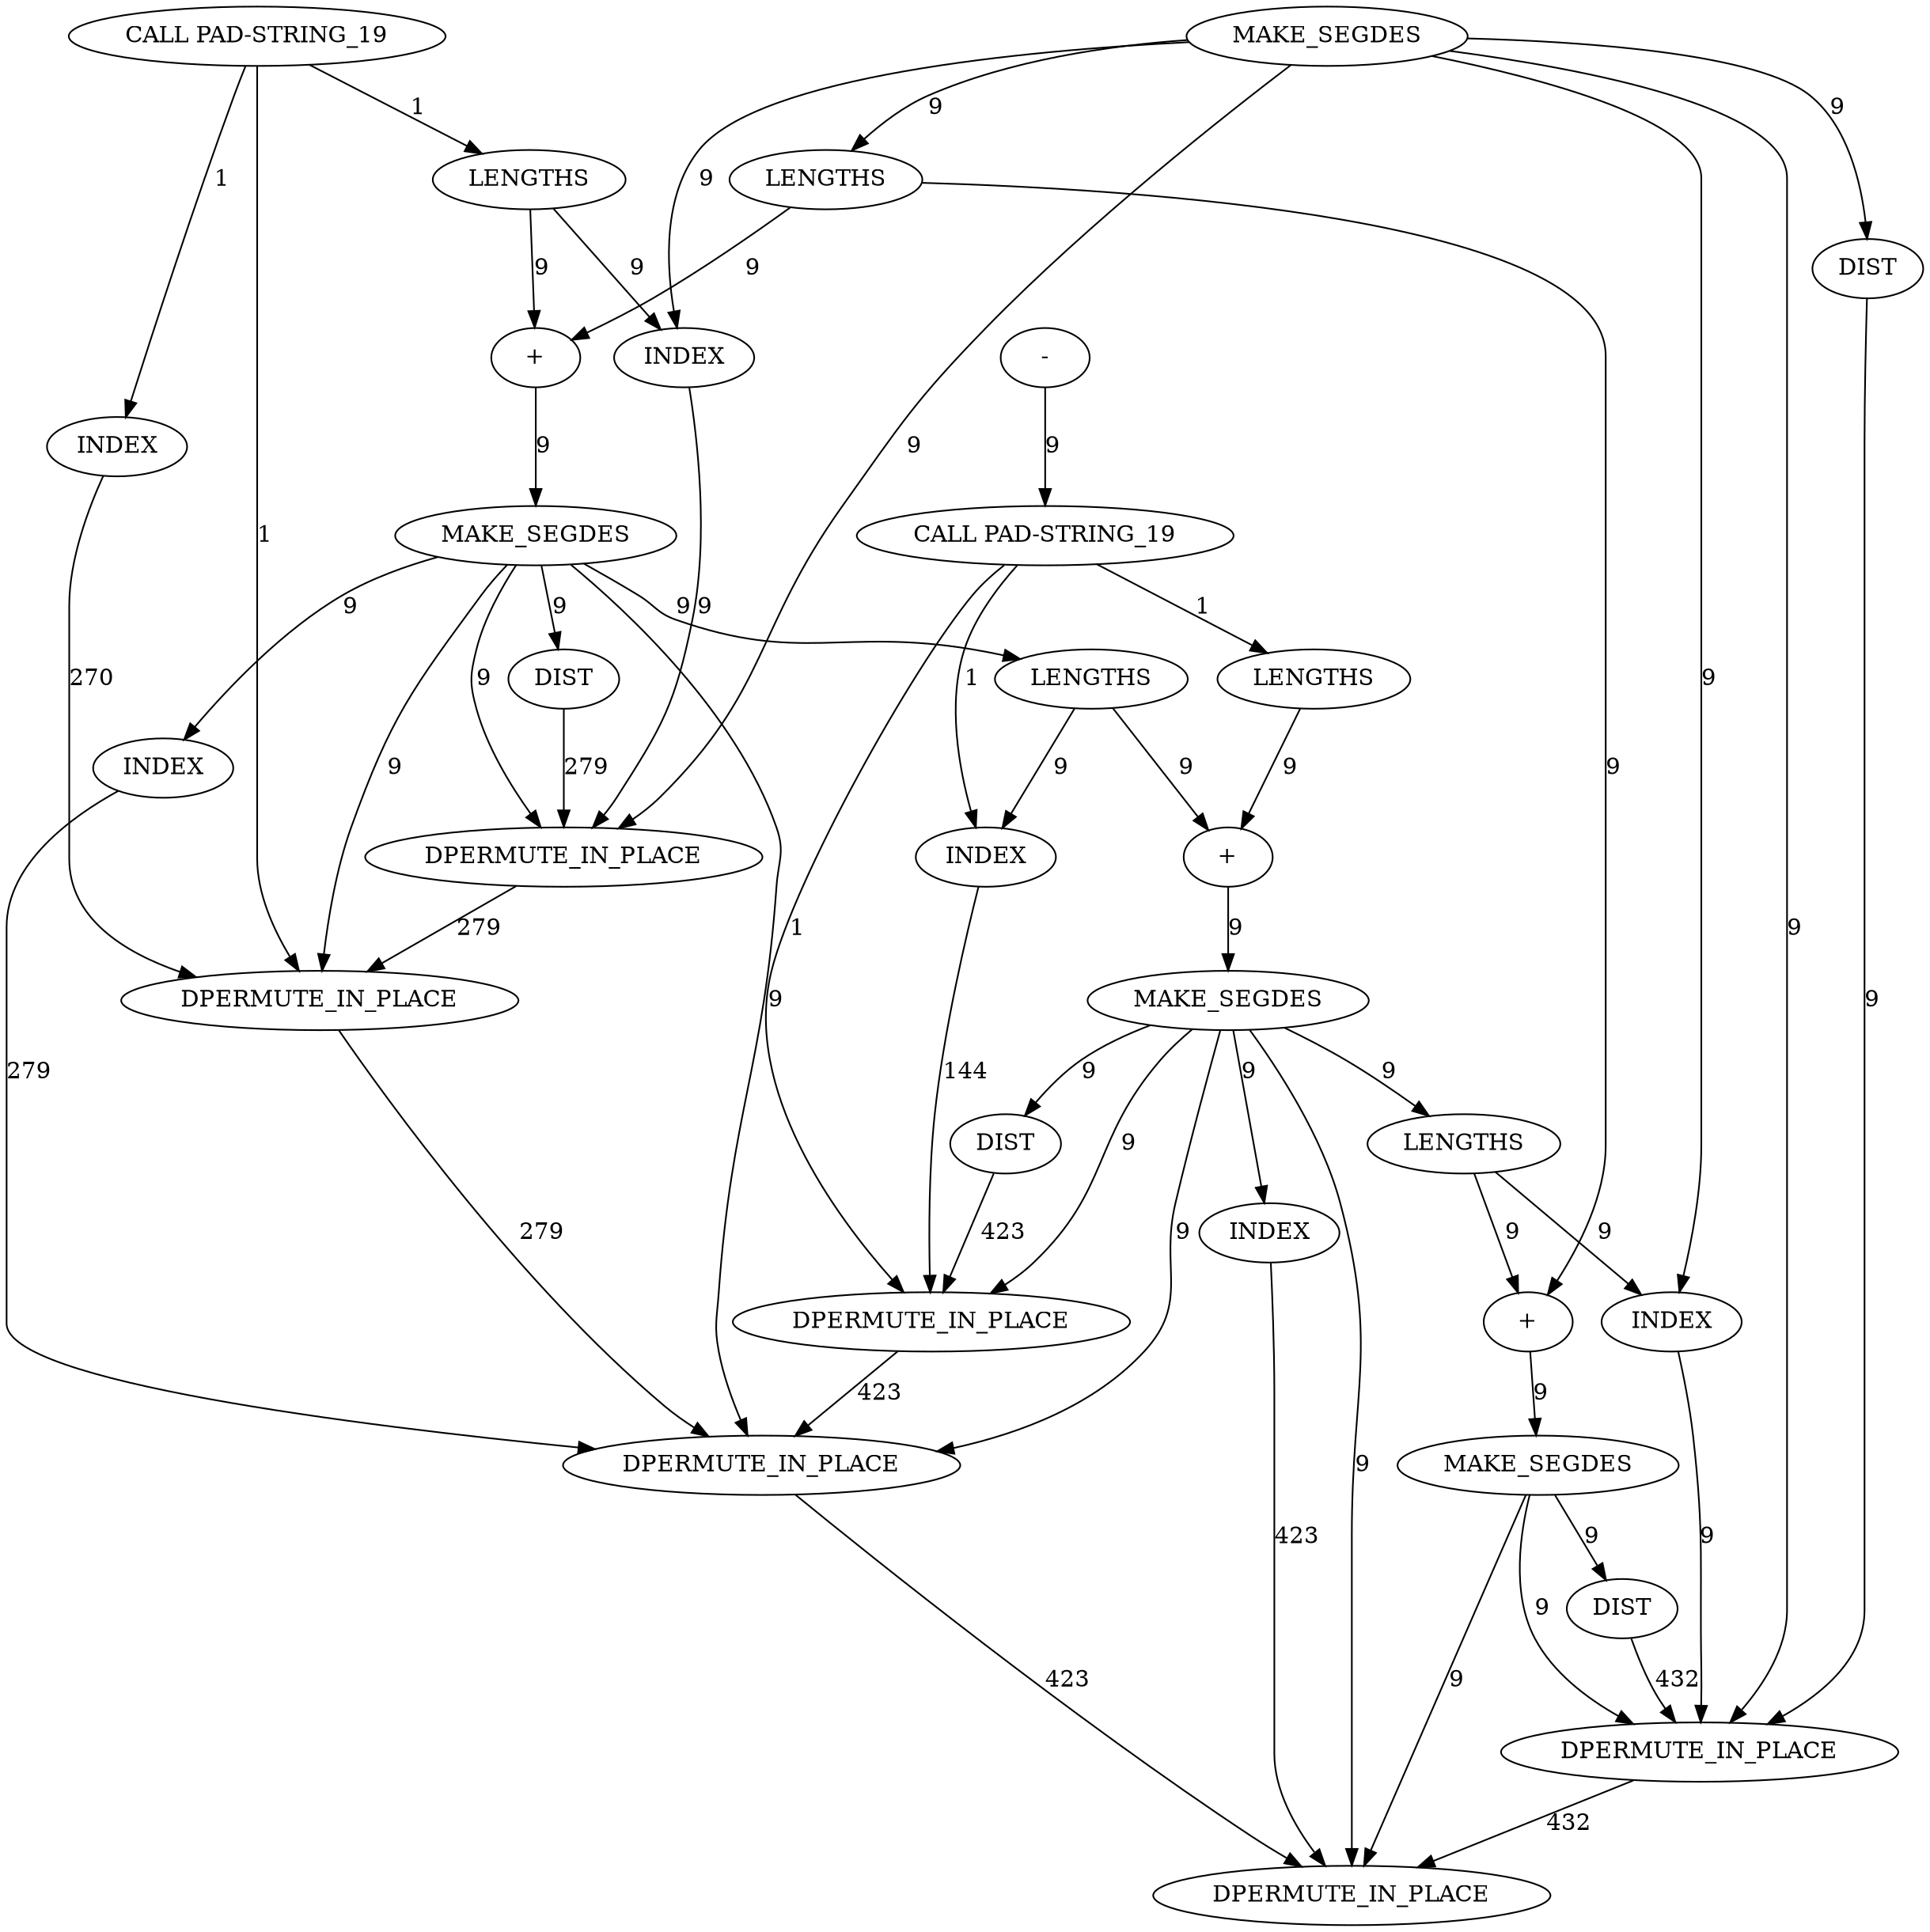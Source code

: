 digraph {
	cg_A_INST_3228 [label="CALL PAD-STRING_19" cost=0]
	cg_A_INST_16306 [label=DIST cost=2197]
	cg_A_INST_16196 [label="+" cost=343]
	cg_A_INST_16195 [label=LENGTHS cost=217]
	cg_A_INST_16496 [label=DPERMUTE_IN_PLACE cost=561]
	cg_A_INST_3222 [label=MAKE_SEGDES cost=343]
	cg_A_INST_16270 [label=MAKE_SEGDES cost=302]
	cg_A_INST_16177 [label=LENGTHS cost=343]
	cg_A_INST_16201 [label=MAKE_SEGDES cost=3271]
	cg_A_INST_16497 [label=DPERMUTE_IN_PLACE cost=985]
	cg_A_INST_16185 [label=INDEX cost=1717]
	cg_A_INST_16494 [label=DPERMUTE_IN_PLACE cost=1032]
	cg_A_INST_16276 [label=DIST cost=343]
	cg_A_INST_16350 [label=DIST cost=343]
	cg_A_INST_16316 [label=INDEX cost=1372]
	cg_A_INST_16339 [label="+" cost=217]
	cg_A_INST_16495 [label=DPERMUTE_IN_PLACE cost=1029]
	cg_A_INST_16328 [label=INDEX cost=1719]
	cg_A_INST_16173 [label=INDEX cost=3913]
	cg_A_INST_16344 [label=MAKE_SEGDES cost=384]
	cg_A_INST_16320 [label=LENGTHS cost=259]
	cg_A_INST_16242 [label=INDEX cost=1074]
	cg_A_INST_16265 [label="+" cost=176]
	cg_A_INST_16264 [label=LENGTHS cost=217]
	cg_A_INST_16254 [label=INDEX cost=1630]
	cg_A_INST_16232 [label="-" cost=342]
	cg_A_INST_16246 [label=LENGTHS cost=217]
	cg_A_INST_3220 [label="CALL PAD-STRING_19" cost=0]
	cg_A_INST_16493 [label=DPERMUTE_IN_PLACE cost=900]
	cg_A_INST_16492 [label=DPERMUTE_IN_PLACE cost=728]
	cg_A_INST_16207 [label=DIST cost=384]
	cg_A_INST_3228 -> cg_A_INST_16254 [label=1 cost=1]
	cg_A_INST_3228 -> cg_A_INST_16264 [label=1 cost=1]
	cg_A_INST_3228 -> cg_A_INST_16494 [label=1 cost=1]
	cg_A_INST_16306 -> cg_A_INST_16496 [label=9 cost=9]
	cg_A_INST_16196 -> cg_A_INST_16201 [label=9 cost=9]
	cg_A_INST_16195 -> cg_A_INST_16196 [label=9 cost=9]
	cg_A_INST_16195 -> cg_A_INST_16339 [label=9 cost=9]
	cg_A_INST_16496 -> cg_A_INST_16497 [label=432 cost=432]
	cg_A_INST_3222 -> cg_A_INST_16185 [label=9 cost=9]
	cg_A_INST_3222 -> cg_A_INST_16195 [label=9 cost=9]
	cg_A_INST_3222 -> cg_A_INST_16492 [label=9 cost=9]
	cg_A_INST_3222 -> cg_A_INST_16306 [label=9 cost=9]
	cg_A_INST_3222 -> cg_A_INST_16328 [label=9 cost=9]
	cg_A_INST_3222 -> cg_A_INST_16496 [label=9 cost=9]
	cg_A_INST_16270 -> cg_A_INST_16276 [label=9 cost=9]
	cg_A_INST_16270 -> cg_A_INST_16494 [label=9 cost=9]
	cg_A_INST_16270 -> cg_A_INST_16495 [label=9 cost=9]
	cg_A_INST_16270 -> cg_A_INST_16316 [label=9 cost=9]
	cg_A_INST_16270 -> cg_A_INST_16320 [label=9 cost=9]
	cg_A_INST_16270 -> cg_A_INST_16497 [label=9 cost=9]
	cg_A_INST_16177 -> cg_A_INST_16185 [label=9 cost=9]
	cg_A_INST_16177 -> cg_A_INST_16196 [label=9 cost=9]
	cg_A_INST_16201 -> cg_A_INST_16207 [label=9 cost=9]
	cg_A_INST_16201 -> cg_A_INST_16492 [label=9 cost=9]
	cg_A_INST_16201 -> cg_A_INST_16493 [label=9 cost=9]
	cg_A_INST_16201 -> cg_A_INST_16242 [label=9 cost=9]
	cg_A_INST_16201 -> cg_A_INST_16246 [label=9 cost=9]
	cg_A_INST_16201 -> cg_A_INST_16495 [label=9 cost=9]
	cg_A_INST_16185 -> cg_A_INST_16492 [label=9 cost=9]
	cg_A_INST_16494 -> cg_A_INST_16495 [label=423 cost=423]
	cg_A_INST_16276 -> cg_A_INST_16494 [label=423 cost=423]
	cg_A_INST_16350 -> cg_A_INST_16496 [label=432 cost=432]
	cg_A_INST_16316 -> cg_A_INST_16497 [label=423 cost=423]
	cg_A_INST_16339 -> cg_A_INST_16344 [label=9 cost=9]
	cg_A_INST_16495 -> cg_A_INST_16497 [label=423 cost=423]
	cg_A_INST_16328 -> cg_A_INST_16496 [label=9 cost=9]
	cg_A_INST_16173 -> cg_A_INST_16493 [label=270 cost=270]
	cg_A_INST_16344 -> cg_A_INST_16350 [label=9 cost=9]
	cg_A_INST_16344 -> cg_A_INST_16496 [label=9 cost=9]
	cg_A_INST_16344 -> cg_A_INST_16497 [label=9 cost=9]
	cg_A_INST_16320 -> cg_A_INST_16328 [label=9 cost=9]
	cg_A_INST_16320 -> cg_A_INST_16339 [label=9 cost=9]
	cg_A_INST_16242 -> cg_A_INST_16495 [label=279 cost=279]
	cg_A_INST_16265 -> cg_A_INST_16270 [label=9 cost=9]
	cg_A_INST_16264 -> cg_A_INST_16265 [label=9 cost=9]
	cg_A_INST_16254 -> cg_A_INST_16494 [label=144 cost=144]
	cg_A_INST_16232 -> cg_A_INST_3228 [label=9 cost=9]
	cg_A_INST_16246 -> cg_A_INST_16254 [label=9 cost=9]
	cg_A_INST_16246 -> cg_A_INST_16265 [label=9 cost=9]
	cg_A_INST_3220 -> cg_A_INST_16173 [label=1 cost=1]
	cg_A_INST_3220 -> cg_A_INST_16177 [label=1 cost=1]
	cg_A_INST_3220 -> cg_A_INST_16493 [label=1 cost=1]
	cg_A_INST_16493 -> cg_A_INST_16495 [label=279 cost=279]
	cg_A_INST_16492 -> cg_A_INST_16493 [label=279 cost=279]
	cg_A_INST_16207 -> cg_A_INST_16492 [label=279 cost=279]
}
